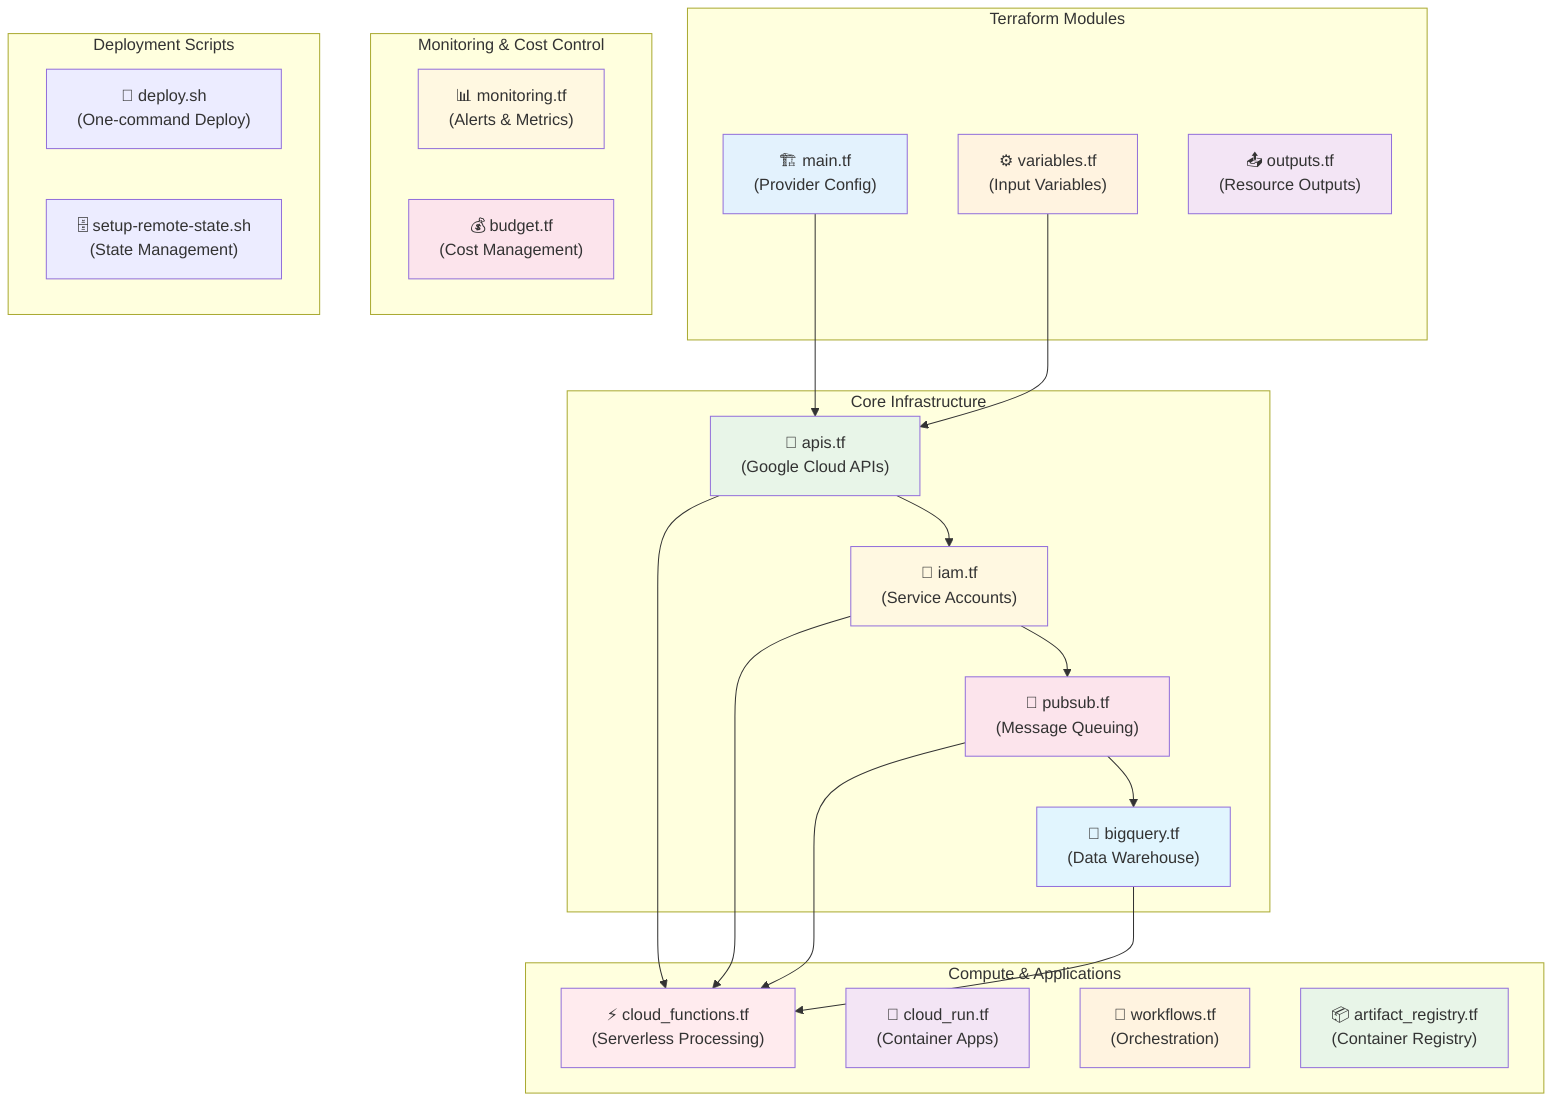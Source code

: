 flowchart TB
    subgraph "Terraform Modules"
        A["🏗️ main.tf<br/>(Provider Config)"] 
        B["⚙️ variables.tf<br/>(Input Variables)"]
        C["📤 outputs.tf<br/>(Resource Outputs)"]
    end
    
    subgraph "Core Infrastructure"
        D["🔧 apis.tf<br/>(Google Cloud APIs)"] --> E["🔐 iam.tf<br/>(Service Accounts)"]
        E --> F["📨 pubsub.tf<br/>(Message Queuing)"]
        F --> G["🏢 bigquery.tf<br/>(Data Warehouse)"]
    end
    
    subgraph "Compute & Applications"
        H["⚡ cloud_functions.tf<br/>(Serverless Processing)"] 
        I["🏃 cloud_run.tf<br/>(Container Apps)"]
        J["🔄 workflows.tf<br/>(Orchestration)"]
        K["📦 artifact_registry.tf<br/>(Container Registry)"]
    end
    
    subgraph "Monitoring & Cost Control"
        L["📊 monitoring.tf<br/>(Alerts & Metrics)"]
        M["💰 budget.tf<br/>(Cost Management)"]
    end
    
    subgraph "Deployment Scripts"
        N["🚀 deploy.sh<br/>(One-command Deploy)"]
        O["🗄️ setup-remote-state.sh<br/>(State Management)"]
    end
    
    A --> D
    B --> D
    D --> H
    E --> H
    F --> H
    G --> H
    
    style A fill:#e3f2fd
    style B fill:#fff3e0
    style C fill:#f3e5f5
    style D fill:#e8f5e8
    style E fill:#fff8e1
    style F fill:#fce4ec
    style G fill:#e1f5fe
    style H fill:#ffebee
    style I fill:#f3e5f5
    style J fill:#fff3e0
    style K fill:#e8f5e8
    style L fill:#fff8e1
    style M fill:#fce4ec